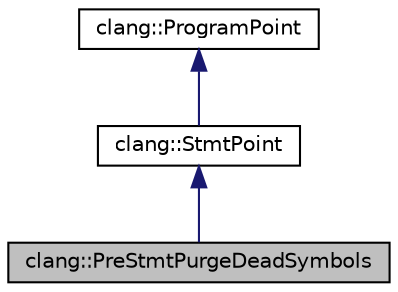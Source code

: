 digraph "clang::PreStmtPurgeDeadSymbols"
{
 // LATEX_PDF_SIZE
  bgcolor="transparent";
  edge [fontname="Helvetica",fontsize="10",labelfontname="Helvetica",labelfontsize="10"];
  node [fontname="Helvetica",fontsize="10",shape=record];
  Node1 [label="clang::PreStmtPurgeDeadSymbols",height=0.2,width=0.4,color="black", fillcolor="grey75", style="filled", fontcolor="black",tooltip="Represents a point after we ran remove dead bindings BEFORE processing the given statement."];
  Node2 -> Node1 [dir="back",color="midnightblue",fontsize="10",style="solid",fontname="Helvetica"];
  Node2 [label="clang::StmtPoint",height=0.2,width=0.4,color="black",URL="$classclang_1_1StmtPoint.html",tooltip=" "];
  Node3 -> Node2 [dir="back",color="midnightblue",fontsize="10",style="solid",fontname="Helvetica"];
  Node3 [label="clang::ProgramPoint",height=0.2,width=0.4,color="black",URL="$classclang_1_1ProgramPoint.html",tooltip=" "];
}
